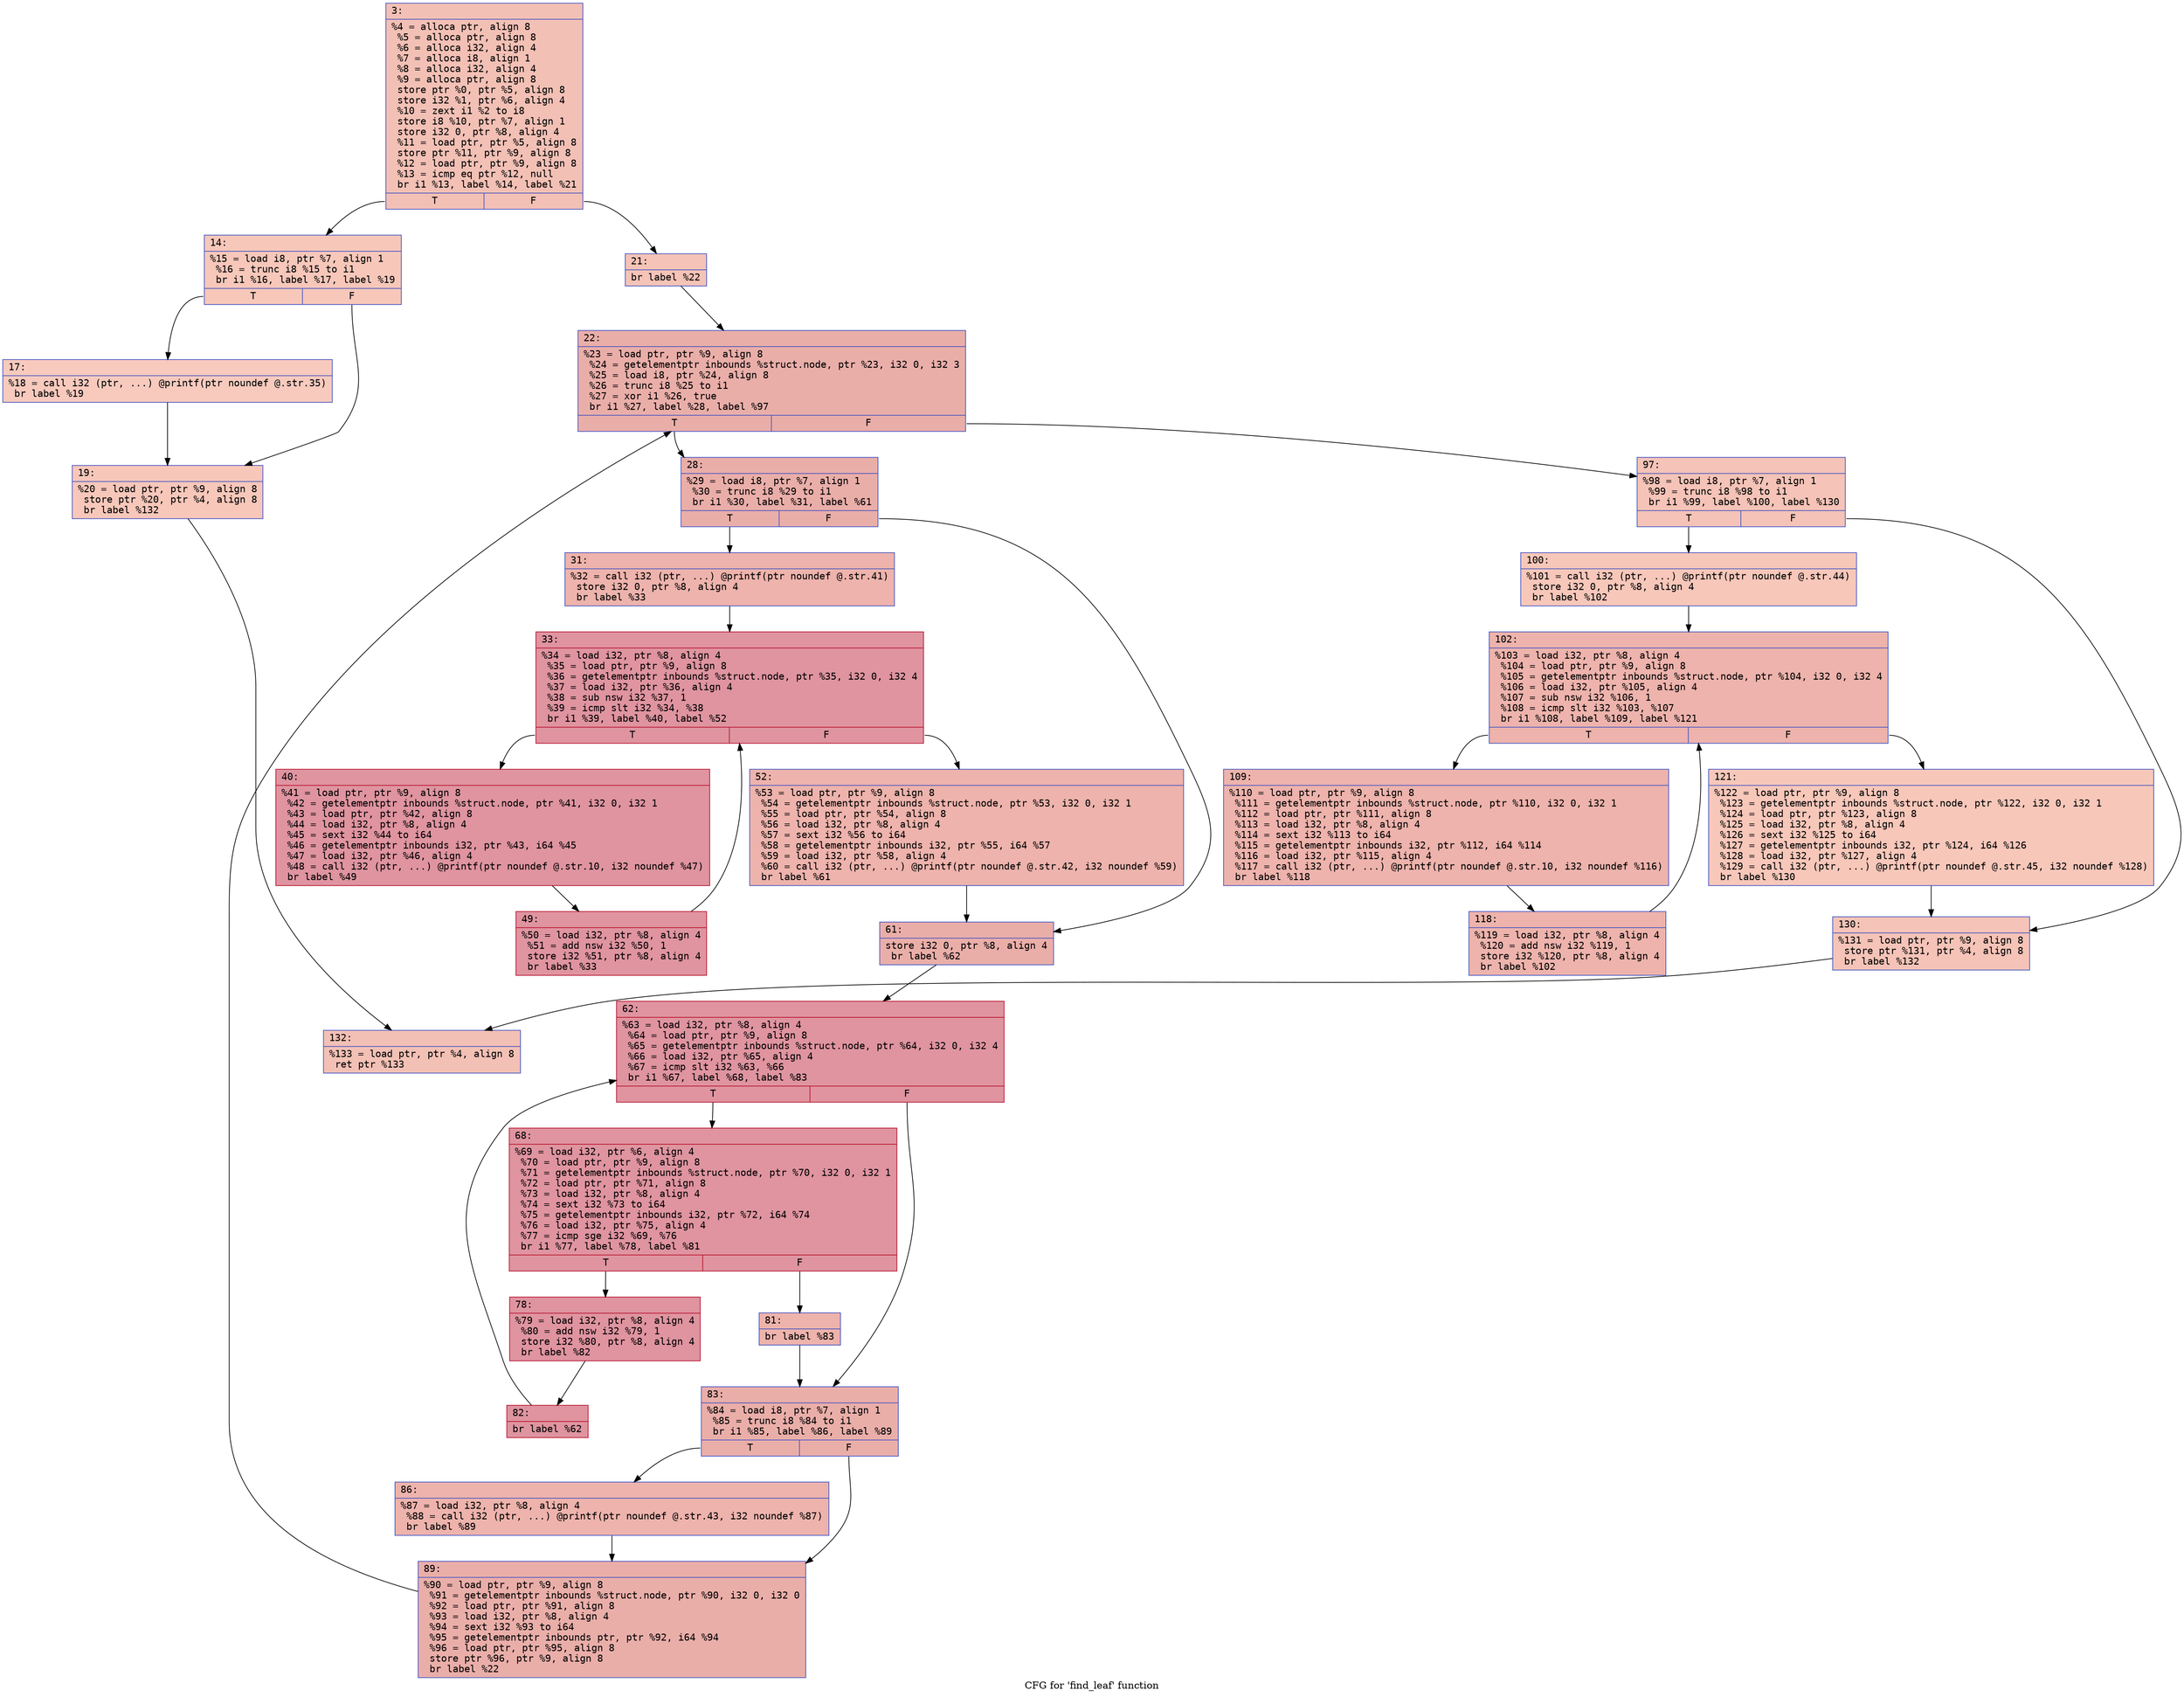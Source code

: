 digraph "CFG for 'find_leaf' function" {
	label="CFG for 'find_leaf' function";

	Node0x60000202e8f0 [shape=record,color="#3d50c3ff", style=filled, fillcolor="#e5705870" fontname="Courier",label="{3:\l|  %4 = alloca ptr, align 8\l  %5 = alloca ptr, align 8\l  %6 = alloca i32, align 4\l  %7 = alloca i8, align 1\l  %8 = alloca i32, align 4\l  %9 = alloca ptr, align 8\l  store ptr %0, ptr %5, align 8\l  store i32 %1, ptr %6, align 4\l  %10 = zext i1 %2 to i8\l  store i8 %10, ptr %7, align 1\l  store i32 0, ptr %8, align 4\l  %11 = load ptr, ptr %5, align 8\l  store ptr %11, ptr %9, align 8\l  %12 = load ptr, ptr %9, align 8\l  %13 = icmp eq ptr %12, null\l  br i1 %13, label %14, label %21\l|{<s0>T|<s1>F}}"];
	Node0x60000202e8f0:s0 -> Node0x60000202e940[tooltip="3 -> 14\nProbability 37.50%" ];
	Node0x60000202e8f0:s1 -> Node0x60000202ea30[tooltip="3 -> 21\nProbability 62.50%" ];
	Node0x60000202e940 [shape=record,color="#3d50c3ff", style=filled, fillcolor="#ec7f6370" fontname="Courier",label="{14:\l|  %15 = load i8, ptr %7, align 1\l  %16 = trunc i8 %15 to i1\l  br i1 %16, label %17, label %19\l|{<s0>T|<s1>F}}"];
	Node0x60000202e940:s0 -> Node0x60000202e990[tooltip="14 -> 17\nProbability 50.00%" ];
	Node0x60000202e940:s1 -> Node0x60000202e9e0[tooltip="14 -> 19\nProbability 50.00%" ];
	Node0x60000202e990 [shape=record,color="#3d50c3ff", style=filled, fillcolor="#ef886b70" fontname="Courier",label="{17:\l|  %18 = call i32 (ptr, ...) @printf(ptr noundef @.str.35)\l  br label %19\l}"];
	Node0x60000202e990 -> Node0x60000202e9e0[tooltip="17 -> 19\nProbability 100.00%" ];
	Node0x60000202e9e0 [shape=record,color="#3d50c3ff", style=filled, fillcolor="#ec7f6370" fontname="Courier",label="{19:\l|  %20 = load ptr, ptr %9, align 8\l  store ptr %20, ptr %4, align 8\l  br label %132\l}"];
	Node0x60000202e9e0 -> Node0x60000202f1b0[tooltip="19 -> 132\nProbability 100.00%" ];
	Node0x60000202ea30 [shape=record,color="#3d50c3ff", style=filled, fillcolor="#e8765c70" fontname="Courier",label="{21:\l|  br label %22\l}"];
	Node0x60000202ea30 -> Node0x60000202ea80[tooltip="21 -> 22\nProbability 100.00%" ];
	Node0x60000202ea80 [shape=record,color="#3d50c3ff", style=filled, fillcolor="#d0473d70" fontname="Courier",label="{22:\l|  %23 = load ptr, ptr %9, align 8\l  %24 = getelementptr inbounds %struct.node, ptr %23, i32 0, i32 3\l  %25 = load i8, ptr %24, align 8\l  %26 = trunc i8 %25 to i1\l  %27 = xor i1 %26, true\l  br i1 %27, label %28, label %97\l|{<s0>T|<s1>F}}"];
	Node0x60000202ea80:s0 -> Node0x60000202ead0[tooltip="22 -> 28\nProbability 96.88%" ];
	Node0x60000202ea80:s1 -> Node0x60000202ef80[tooltip="22 -> 97\nProbability 3.12%" ];
	Node0x60000202ead0 [shape=record,color="#3d50c3ff", style=filled, fillcolor="#d0473d70" fontname="Courier",label="{28:\l|  %29 = load i8, ptr %7, align 1\l  %30 = trunc i8 %29 to i1\l  br i1 %30, label %31, label %61\l|{<s0>T|<s1>F}}"];
	Node0x60000202ead0:s0 -> Node0x60000202eb20[tooltip="28 -> 31\nProbability 50.00%" ];
	Node0x60000202ead0:s1 -> Node0x60000202ecb0[tooltip="28 -> 61\nProbability 50.00%" ];
	Node0x60000202eb20 [shape=record,color="#3d50c3ff", style=filled, fillcolor="#d6524470" fontname="Courier",label="{31:\l|  %32 = call i32 (ptr, ...) @printf(ptr noundef @.str.41)\l  store i32 0, ptr %8, align 4\l  br label %33\l}"];
	Node0x60000202eb20 -> Node0x60000202eb70[tooltip="31 -> 33\nProbability 100.00%" ];
	Node0x60000202eb70 [shape=record,color="#b70d28ff", style=filled, fillcolor="#b70d2870" fontname="Courier",label="{33:\l|  %34 = load i32, ptr %8, align 4\l  %35 = load ptr, ptr %9, align 8\l  %36 = getelementptr inbounds %struct.node, ptr %35, i32 0, i32 4\l  %37 = load i32, ptr %36, align 4\l  %38 = sub nsw i32 %37, 1\l  %39 = icmp slt i32 %34, %38\l  br i1 %39, label %40, label %52\l|{<s0>T|<s1>F}}"];
	Node0x60000202eb70:s0 -> Node0x60000202ebc0[tooltip="33 -> 40\nProbability 96.88%" ];
	Node0x60000202eb70:s1 -> Node0x60000202ec60[tooltip="33 -> 52\nProbability 3.12%" ];
	Node0x60000202ebc0 [shape=record,color="#b70d28ff", style=filled, fillcolor="#b70d2870" fontname="Courier",label="{40:\l|  %41 = load ptr, ptr %9, align 8\l  %42 = getelementptr inbounds %struct.node, ptr %41, i32 0, i32 1\l  %43 = load ptr, ptr %42, align 8\l  %44 = load i32, ptr %8, align 4\l  %45 = sext i32 %44 to i64\l  %46 = getelementptr inbounds i32, ptr %43, i64 %45\l  %47 = load i32, ptr %46, align 4\l  %48 = call i32 (ptr, ...) @printf(ptr noundef @.str.10, i32 noundef %47)\l  br label %49\l}"];
	Node0x60000202ebc0 -> Node0x60000202ec10[tooltip="40 -> 49\nProbability 100.00%" ];
	Node0x60000202ec10 [shape=record,color="#b70d28ff", style=filled, fillcolor="#b70d2870" fontname="Courier",label="{49:\l|  %50 = load i32, ptr %8, align 4\l  %51 = add nsw i32 %50, 1\l  store i32 %51, ptr %8, align 4\l  br label %33\l}"];
	Node0x60000202ec10 -> Node0x60000202eb70[tooltip="49 -> 33\nProbability 100.00%" ];
	Node0x60000202ec60 [shape=record,color="#3d50c3ff", style=filled, fillcolor="#d6524470" fontname="Courier",label="{52:\l|  %53 = load ptr, ptr %9, align 8\l  %54 = getelementptr inbounds %struct.node, ptr %53, i32 0, i32 1\l  %55 = load ptr, ptr %54, align 8\l  %56 = load i32, ptr %8, align 4\l  %57 = sext i32 %56 to i64\l  %58 = getelementptr inbounds i32, ptr %55, i64 %57\l  %59 = load i32, ptr %58, align 4\l  %60 = call i32 (ptr, ...) @printf(ptr noundef @.str.42, i32 noundef %59)\l  br label %61\l}"];
	Node0x60000202ec60 -> Node0x60000202ecb0[tooltip="52 -> 61\nProbability 100.00%" ];
	Node0x60000202ecb0 [shape=record,color="#3d50c3ff", style=filled, fillcolor="#d0473d70" fontname="Courier",label="{61:\l|  store i32 0, ptr %8, align 4\l  br label %62\l}"];
	Node0x60000202ecb0 -> Node0x60000202ed00[tooltip="61 -> 62\nProbability 100.00%" ];
	Node0x60000202ed00 [shape=record,color="#b70d28ff", style=filled, fillcolor="#b70d2870" fontname="Courier",label="{62:\l|  %63 = load i32, ptr %8, align 4\l  %64 = load ptr, ptr %9, align 8\l  %65 = getelementptr inbounds %struct.node, ptr %64, i32 0, i32 4\l  %66 = load i32, ptr %65, align 4\l  %67 = icmp slt i32 %63, %66\l  br i1 %67, label %68, label %83\l|{<s0>T|<s1>F}}"];
	Node0x60000202ed00:s0 -> Node0x60000202ed50[tooltip="62 -> 68\nProbability 96.88%" ];
	Node0x60000202ed00:s1 -> Node0x60000202ee90[tooltip="62 -> 83\nProbability 3.12%" ];
	Node0x60000202ed50 [shape=record,color="#b70d28ff", style=filled, fillcolor="#b70d2870" fontname="Courier",label="{68:\l|  %69 = load i32, ptr %6, align 4\l  %70 = load ptr, ptr %9, align 8\l  %71 = getelementptr inbounds %struct.node, ptr %70, i32 0, i32 1\l  %72 = load ptr, ptr %71, align 8\l  %73 = load i32, ptr %8, align 4\l  %74 = sext i32 %73 to i64\l  %75 = getelementptr inbounds i32, ptr %72, i64 %74\l  %76 = load i32, ptr %75, align 4\l  %77 = icmp sge i32 %69, %76\l  br i1 %77, label %78, label %81\l|{<s0>T|<s1>F}}"];
	Node0x60000202ed50:s0 -> Node0x60000202eda0[tooltip="68 -> 78\nProbability 96.88%" ];
	Node0x60000202ed50:s1 -> Node0x60000202edf0[tooltip="68 -> 81\nProbability 3.12%" ];
	Node0x60000202eda0 [shape=record,color="#b70d28ff", style=filled, fillcolor="#b70d2870" fontname="Courier",label="{78:\l|  %79 = load i32, ptr %8, align 4\l  %80 = add nsw i32 %79, 1\l  store i32 %80, ptr %8, align 4\l  br label %82\l}"];
	Node0x60000202eda0 -> Node0x60000202ee40[tooltip="78 -> 82\nProbability 100.00%" ];
	Node0x60000202edf0 [shape=record,color="#3d50c3ff", style=filled, fillcolor="#d6524470" fontname="Courier",label="{81:\l|  br label %83\l}"];
	Node0x60000202edf0 -> Node0x60000202ee90[tooltip="81 -> 83\nProbability 100.00%" ];
	Node0x60000202ee40 [shape=record,color="#b70d28ff", style=filled, fillcolor="#b70d2870" fontname="Courier",label="{82:\l|  br label %62\l}"];
	Node0x60000202ee40 -> Node0x60000202ed00[tooltip="82 -> 62\nProbability 100.00%" ];
	Node0x60000202ee90 [shape=record,color="#3d50c3ff", style=filled, fillcolor="#d0473d70" fontname="Courier",label="{83:\l|  %84 = load i8, ptr %7, align 1\l  %85 = trunc i8 %84 to i1\l  br i1 %85, label %86, label %89\l|{<s0>T|<s1>F}}"];
	Node0x60000202ee90:s0 -> Node0x60000202eee0[tooltip="83 -> 86\nProbability 50.00%" ];
	Node0x60000202ee90:s1 -> Node0x60000202ef30[tooltip="83 -> 89\nProbability 50.00%" ];
	Node0x60000202eee0 [shape=record,color="#3d50c3ff", style=filled, fillcolor="#d6524470" fontname="Courier",label="{86:\l|  %87 = load i32, ptr %8, align 4\l  %88 = call i32 (ptr, ...) @printf(ptr noundef @.str.43, i32 noundef %87)\l  br label %89\l}"];
	Node0x60000202eee0 -> Node0x60000202ef30[tooltip="86 -> 89\nProbability 100.00%" ];
	Node0x60000202ef30 [shape=record,color="#3d50c3ff", style=filled, fillcolor="#d0473d70" fontname="Courier",label="{89:\l|  %90 = load ptr, ptr %9, align 8\l  %91 = getelementptr inbounds %struct.node, ptr %90, i32 0, i32 0\l  %92 = load ptr, ptr %91, align 8\l  %93 = load i32, ptr %8, align 4\l  %94 = sext i32 %93 to i64\l  %95 = getelementptr inbounds ptr, ptr %92, i64 %94\l  %96 = load ptr, ptr %95, align 8\l  store ptr %96, ptr %9, align 8\l  br label %22\l}"];
	Node0x60000202ef30 -> Node0x60000202ea80[tooltip="89 -> 22\nProbability 100.00%" ];
	Node0x60000202ef80 [shape=record,color="#3d50c3ff", style=filled, fillcolor="#e8765c70" fontname="Courier",label="{97:\l|  %98 = load i8, ptr %7, align 1\l  %99 = trunc i8 %98 to i1\l  br i1 %99, label %100, label %130\l|{<s0>T|<s1>F}}"];
	Node0x60000202ef80:s0 -> Node0x60000202efd0[tooltip="97 -> 100\nProbability 50.00%" ];
	Node0x60000202ef80:s1 -> Node0x60000202f160[tooltip="97 -> 130\nProbability 50.00%" ];
	Node0x60000202efd0 [shape=record,color="#3d50c3ff", style=filled, fillcolor="#ec7f6370" fontname="Courier",label="{100:\l|  %101 = call i32 (ptr, ...) @printf(ptr noundef @.str.44)\l  store i32 0, ptr %8, align 4\l  br label %102\l}"];
	Node0x60000202efd0 -> Node0x60000202f020[tooltip="100 -> 102\nProbability 100.00%" ];
	Node0x60000202f020 [shape=record,color="#3d50c3ff", style=filled, fillcolor="#d6524470" fontname="Courier",label="{102:\l|  %103 = load i32, ptr %8, align 4\l  %104 = load ptr, ptr %9, align 8\l  %105 = getelementptr inbounds %struct.node, ptr %104, i32 0, i32 4\l  %106 = load i32, ptr %105, align 4\l  %107 = sub nsw i32 %106, 1\l  %108 = icmp slt i32 %103, %107\l  br i1 %108, label %109, label %121\l|{<s0>T|<s1>F}}"];
	Node0x60000202f020:s0 -> Node0x60000202f070[tooltip="102 -> 109\nProbability 96.88%" ];
	Node0x60000202f020:s1 -> Node0x60000202f110[tooltip="102 -> 121\nProbability 3.12%" ];
	Node0x60000202f070 [shape=record,color="#3d50c3ff", style=filled, fillcolor="#d6524470" fontname="Courier",label="{109:\l|  %110 = load ptr, ptr %9, align 8\l  %111 = getelementptr inbounds %struct.node, ptr %110, i32 0, i32 1\l  %112 = load ptr, ptr %111, align 8\l  %113 = load i32, ptr %8, align 4\l  %114 = sext i32 %113 to i64\l  %115 = getelementptr inbounds i32, ptr %112, i64 %114\l  %116 = load i32, ptr %115, align 4\l  %117 = call i32 (ptr, ...) @printf(ptr noundef @.str.10, i32 noundef %116)\l  br label %118\l}"];
	Node0x60000202f070 -> Node0x60000202f0c0[tooltip="109 -> 118\nProbability 100.00%" ];
	Node0x60000202f0c0 [shape=record,color="#3d50c3ff", style=filled, fillcolor="#d6524470" fontname="Courier",label="{118:\l|  %119 = load i32, ptr %8, align 4\l  %120 = add nsw i32 %119, 1\l  store i32 %120, ptr %8, align 4\l  br label %102\l}"];
	Node0x60000202f0c0 -> Node0x60000202f020[tooltip="118 -> 102\nProbability 100.00%" ];
	Node0x60000202f110 [shape=record,color="#3d50c3ff", style=filled, fillcolor="#ec7f6370" fontname="Courier",label="{121:\l|  %122 = load ptr, ptr %9, align 8\l  %123 = getelementptr inbounds %struct.node, ptr %122, i32 0, i32 1\l  %124 = load ptr, ptr %123, align 8\l  %125 = load i32, ptr %8, align 4\l  %126 = sext i32 %125 to i64\l  %127 = getelementptr inbounds i32, ptr %124, i64 %126\l  %128 = load i32, ptr %127, align 4\l  %129 = call i32 (ptr, ...) @printf(ptr noundef @.str.45, i32 noundef %128)\l  br label %130\l}"];
	Node0x60000202f110 -> Node0x60000202f160[tooltip="121 -> 130\nProbability 100.00%" ];
	Node0x60000202f160 [shape=record,color="#3d50c3ff", style=filled, fillcolor="#e8765c70" fontname="Courier",label="{130:\l|  %131 = load ptr, ptr %9, align 8\l  store ptr %131, ptr %4, align 8\l  br label %132\l}"];
	Node0x60000202f160 -> Node0x60000202f1b0[tooltip="130 -> 132\nProbability 100.00%" ];
	Node0x60000202f1b0 [shape=record,color="#3d50c3ff", style=filled, fillcolor="#e5705870" fontname="Courier",label="{132:\l|  %133 = load ptr, ptr %4, align 8\l  ret ptr %133\l}"];
}

